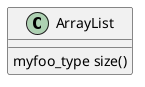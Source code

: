 {
  "sha1": "ibd4w5f4giltd1r54jg3pecybm0njvb",
  "insertion": {
    "when": "2024-06-03T18:59:30.520Z",
    "user": "plantuml@gmail.com"
  }
}
@startuml
!define SHOW_TYPE(x) my##x
class ArrayList
ArrayList : SHOW_TYPE(foo_type) size()
@enduml
